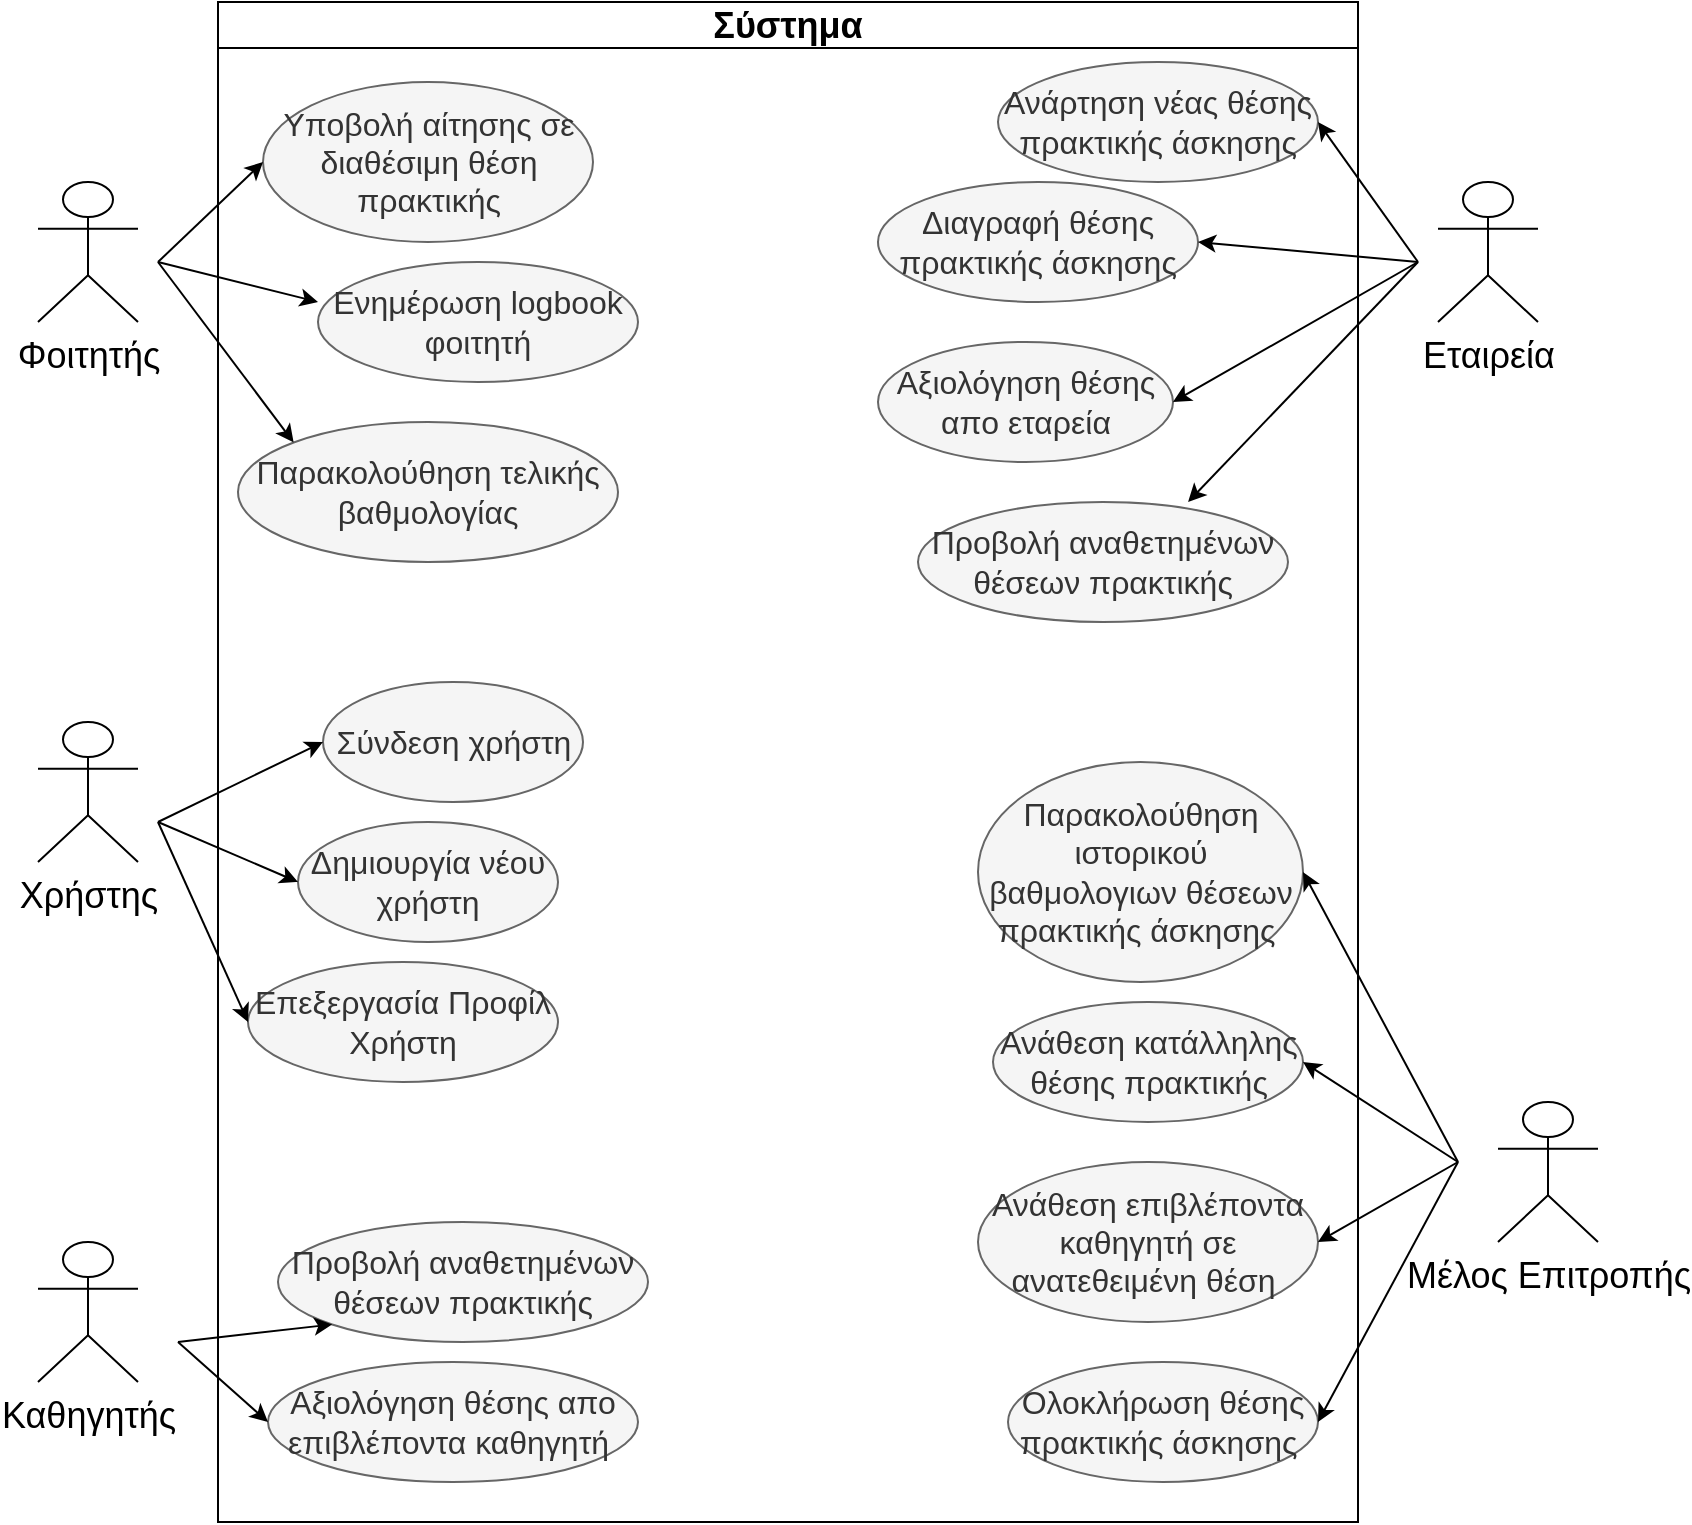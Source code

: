 <mxfile version="26.1.3">
  <diagram name="Page-1" id="0wvcPQkNIMEkNJ8vTqTe">
    <mxGraphModel dx="1221" dy="759" grid="1" gridSize="10" guides="1" tooltips="1" connect="1" arrows="1" fold="1" page="1" pageScale="1" pageWidth="850" pageHeight="1100" math="0" shadow="0">
      <root>
        <mxCell id="0" />
        <mxCell id="1" parent="0" />
        <mxCell id="-mQsC3mf4J3q_37DcI63-1" value="&lt;font style=&quot;font-size: 18px;&quot;&gt;Φοιτητής&lt;/font&gt;" style="shape=umlActor;verticalLabelPosition=bottom;verticalAlign=top;html=1;outlineConnect=0;" parent="1" vertex="1">
          <mxGeometry x="20" y="160" width="50" height="70" as="geometry" />
        </mxCell>
        <mxCell id="-mQsC3mf4J3q_37DcI63-2" value="&lt;font style=&quot;font-size: 18px;&quot;&gt;Καθηγητής&lt;/font&gt;" style="shape=umlActor;verticalLabelPosition=bottom;verticalAlign=top;html=1;outlineConnect=0;" parent="1" vertex="1">
          <mxGeometry x="20" y="690" width="50" height="70" as="geometry" />
        </mxCell>
        <mxCell id="-mQsC3mf4J3q_37DcI63-3" value="&lt;font style=&quot;font-size: 18px;&quot;&gt;Εταιρεία&lt;/font&gt;" style="shape=umlActor;verticalLabelPosition=bottom;verticalAlign=top;html=1;outlineConnect=0;" parent="1" vertex="1">
          <mxGeometry x="720" y="160" width="50" height="70" as="geometry" />
        </mxCell>
        <mxCell id="-mQsC3mf4J3q_37DcI63-4" value="&lt;font style=&quot;font-size: 18px;&quot;&gt;Μέλος Επιτροπής&lt;/font&gt;" style="shape=umlActor;verticalLabelPosition=bottom;verticalAlign=top;html=1;outlineConnect=0;" parent="1" vertex="1">
          <mxGeometry x="750" y="620" width="50" height="70" as="geometry" />
        </mxCell>
        <mxCell id="-mQsC3mf4J3q_37DcI63-5" value="&lt;font style=&quot;font-size: 18px;&quot;&gt;Σύστημα&lt;/font&gt;" style="swimlane;whiteSpace=wrap;html=1;" parent="1" vertex="1">
          <mxGeometry x="110" y="70" width="570" height="760" as="geometry">
            <mxRectangle x="140" y="70" width="80" height="30" as="alternateBounds" />
          </mxGeometry>
        </mxCell>
        <mxCell id="-mQsC3mf4J3q_37DcI63-7" value="&lt;font style=&quot;font-size: 16px;&quot;&gt;Σύνδεση χρήστη&lt;/font&gt;" style="ellipse;whiteSpace=wrap;html=1;fillColor=#f5f5f5;fontColor=#333333;strokeColor=#666666;" parent="-mQsC3mf4J3q_37DcI63-5" vertex="1">
          <mxGeometry x="52.5" y="340" width="130" height="60" as="geometry" />
        </mxCell>
        <mxCell id="-mQsC3mf4J3q_37DcI63-8" value="&lt;font style=&quot;font-size: 16px;&quot;&gt;Δημιουργία νέου χρήστη&lt;/font&gt;" style="ellipse;whiteSpace=wrap;html=1;fillColor=#f5f5f5;fontColor=#333333;strokeColor=#666666;" parent="-mQsC3mf4J3q_37DcI63-5" vertex="1">
          <mxGeometry x="40" y="410" width="130" height="60" as="geometry" />
        </mxCell>
        <mxCell id="-mQsC3mf4J3q_37DcI63-9" value="&lt;span style=&quot;font-size:12.0pt;line-height:&lt;br/&gt;115%;font-family:&amp;quot;Calibri&amp;quot;,sans-serif;mso-fareast-font-family:Aptos;mso-fareast-theme-font:&lt;br/&gt;minor-latin;mso-ansi-language:EL;mso-fareast-language:EN-US;mso-bidi-language:&lt;br/&gt;AR-SA&quot; lang=&quot;EL&quot;&gt;Υποβολή αίτησης σε διαθέσιμη θέση πρακτικής&lt;/span&gt;" style="ellipse;whiteSpace=wrap;html=1;fillColor=#f5f5f5;strokeColor=#666666;fontColor=#333333;" parent="-mQsC3mf4J3q_37DcI63-5" vertex="1">
          <mxGeometry x="22.5" y="40" width="165" height="80" as="geometry" />
        </mxCell>
        <mxCell id="-mQsC3mf4J3q_37DcI63-10" value="&lt;font style=&quot;font-size: 16px;&quot;&gt;&lt;span style=&quot;font-family: Calibri, sans-serif;&quot; lang=&quot;EL&quot;&gt;Ενημέρωση &lt;/span&gt;&lt;span style=&quot;line-height: 115%;&quot;&gt;logbook&lt;/span&gt;&lt;span style=&quot;line-height: 115%;&quot;&gt; &lt;span style=&quot;&quot; lang=&quot;EL&quot;&gt;φοιτητή&lt;/span&gt;&lt;/span&gt;&lt;/font&gt;" style="ellipse;whiteSpace=wrap;html=1;fillColor=#f5f5f5;strokeColor=#666666;fontColor=#333333;" parent="-mQsC3mf4J3q_37DcI63-5" vertex="1">
          <mxGeometry x="50" y="130" width="160" height="60" as="geometry" />
        </mxCell>
        <mxCell id="-mQsC3mf4J3q_37DcI63-16" value="" style="endArrow=classic;html=1;rounded=0;entryX=0;entryY=0.333;entryDx=0;entryDy=0;entryPerimeter=0;" parent="-mQsC3mf4J3q_37DcI63-5" target="-mQsC3mf4J3q_37DcI63-10" edge="1">
          <mxGeometry width="50" height="50" relative="1" as="geometry">
            <mxPoint x="-30" y="130" as="sourcePoint" />
            <mxPoint x="25" y="250" as="targetPoint" />
          </mxGeometry>
        </mxCell>
        <mxCell id="-mQsC3mf4J3q_37DcI63-18" value="&lt;span style=&quot;font-size:12.0pt;line-height:&lt;br/&gt;115%;font-family:&amp;quot;Calibri&amp;quot;,sans-serif;mso-fareast-font-family:Aptos;mso-fareast-theme-font:&lt;br/&gt;minor-latin;mso-ansi-language:EL;mso-fareast-language:EN-US;mso-bidi-language:&lt;br/&gt;AR-SA&quot; lang=&quot;EL&quot;&gt;Ανάρτηση νέας θέσης πρακτικής άσκησης&lt;/span&gt;" style="ellipse;whiteSpace=wrap;html=1;fillColor=#f5f5f5;strokeColor=#666666;fontColor=#333333;" parent="-mQsC3mf4J3q_37DcI63-5" vertex="1">
          <mxGeometry x="390" y="30" width="160" height="60" as="geometry" />
        </mxCell>
        <mxCell id="-mQsC3mf4J3q_37DcI63-23" value="&lt;span style=&quot;font-size:12.0pt;line-height:&lt;br/&gt;115%;font-family:&amp;quot;Calibri&amp;quot;,sans-serif;mso-fareast-font-family:Aptos;mso-fareast-theme-font:&lt;br/&gt;minor-latin;mso-ansi-language:EL;mso-fareast-language:EN-US;mso-bidi-language:&lt;br/&gt;AR-SA&quot; lang=&quot;EL&quot;&gt;Διαγραφή θέσης πρακτικής άσκησης&lt;/span&gt;" style="ellipse;whiteSpace=wrap;html=1;fillColor=#f5f5f5;strokeColor=#666666;fontColor=#333333;" parent="-mQsC3mf4J3q_37DcI63-5" vertex="1">
          <mxGeometry x="330" y="90" width="160" height="60" as="geometry" />
        </mxCell>
        <mxCell id="-mQsC3mf4J3q_37DcI63-25" value="&lt;span style=&quot;font-size:12.0pt;line-height:&lt;br/&gt;115%;font-family:&amp;quot;Calibri&amp;quot;,sans-serif;mso-fareast-font-family:Aptos;mso-fareast-theme-font:&lt;br/&gt;minor-latin;mso-ansi-language:EL;mso-fareast-language:EN-US;mso-bidi-language:&lt;br/&gt;AR-SA&quot; lang=&quot;EL&quot;&gt;Αξιολόγηση θέσης απο επιβλέποντα καθηγητή&amp;nbsp;&lt;/span&gt;" style="ellipse;whiteSpace=wrap;html=1;fillColor=#f5f5f5;strokeColor=#666666;fontColor=#333333;" parent="-mQsC3mf4J3q_37DcI63-5" vertex="1">
          <mxGeometry x="25" y="680" width="185" height="60" as="geometry" />
        </mxCell>
        <mxCell id="-mQsC3mf4J3q_37DcI63-29" value="&lt;span style=&quot;font-size:12.0pt;line-height:&lt;br/&gt;115%;font-family:&amp;quot;Calibri&amp;quot;,sans-serif;mso-fareast-font-family:Aptos;mso-fareast-theme-font:&lt;br/&gt;minor-latin;mso-ansi-language:EL;mso-fareast-language:EN-US;mso-bidi-language:&lt;br/&gt;AR-SA&quot; lang=&quot;EL&quot;&gt;Επεξεργασία Προφίλ Χρήστη&lt;/span&gt;" style="ellipse;whiteSpace=wrap;html=1;fillColor=#f5f5f5;strokeColor=#666666;fontColor=#333333;" parent="-mQsC3mf4J3q_37DcI63-5" vertex="1">
          <mxGeometry x="15" y="480" width="155" height="60" as="geometry" />
        </mxCell>
        <mxCell id="-mQsC3mf4J3q_37DcI63-47" value="&lt;span style=&quot;font-size:12.0pt;line-height:&lt;br/&gt;115%;font-family:&amp;quot;Calibri&amp;quot;,sans-serif;mso-fareast-font-family:Aptos;mso-fareast-theme-font:&lt;br/&gt;minor-latin;mso-ansi-language:EL;mso-fareast-language:EN-US;mso-bidi-language:&lt;br/&gt;AR-SA&quot; lang=&quot;EL&quot;&gt;Ανάθεση κατάλληλης θέσης πρακτικής&lt;/span&gt;" style="ellipse;whiteSpace=wrap;html=1;fillColor=#f5f5f5;strokeColor=#666666;fontColor=#333333;" parent="-mQsC3mf4J3q_37DcI63-5" vertex="1">
          <mxGeometry x="387.5" y="500" width="155" height="60" as="geometry" />
        </mxCell>
        <mxCell id="-mQsC3mf4J3q_37DcI63-48" value="&lt;span style=&quot;font-size:12.0pt;line-height:&lt;br/&gt;115%;font-family:&amp;quot;Calibri&amp;quot;,sans-serif;mso-fareast-font-family:Aptos;mso-fareast-theme-font:&lt;br/&gt;minor-latin;mso-ansi-language:EL;mso-fareast-language:EN-US;mso-bidi-language:&lt;br/&gt;AR-SA&quot; lang=&quot;EL&quot;&gt;Ανάθεση επιβλέποντα καθηγητή σε ανατεθειμένη θέση&amp;nbsp;&lt;/span&gt;" style="ellipse;whiteSpace=wrap;html=1;fillColor=#f5f5f5;strokeColor=#666666;fontColor=#333333;" parent="-mQsC3mf4J3q_37DcI63-5" vertex="1">
          <mxGeometry x="380" y="580" width="170" height="80" as="geometry" />
        </mxCell>
        <mxCell id="-mQsC3mf4J3q_37DcI63-51" value="&lt;span style=&quot;font-size:12.0pt;line-height:&lt;br/&gt;115%;font-family:&amp;quot;Calibri&amp;quot;,sans-serif;mso-fareast-font-family:Aptos;mso-fareast-theme-font:&lt;br/&gt;minor-latin;mso-ansi-language:EL;mso-fareast-language:EN-US;mso-bidi-language:&lt;br/&gt;AR-SA&quot; lang=&quot;EL&quot;&gt;Ολοκλήρωση θέσης πρακτικής άσκησης&amp;nbsp;&lt;/span&gt;" style="ellipse;whiteSpace=wrap;html=1;fillColor=#f5f5f5;strokeColor=#666666;fontColor=#333333;" parent="-mQsC3mf4J3q_37DcI63-5" vertex="1">
          <mxGeometry x="395" y="680" width="155" height="60" as="geometry" />
        </mxCell>
        <mxCell id="-mQsC3mf4J3q_37DcI63-57" value="&lt;font style=&quot;font-size: 16px;&quot; face=&quot;Calibri, sans-serif&quot;&gt;Παρακολούθηση τελικής βαθμολογίας&lt;/font&gt;" style="ellipse;whiteSpace=wrap;html=1;fillColor=#f5f5f5;strokeColor=#666666;fontColor=#333333;" parent="-mQsC3mf4J3q_37DcI63-5" vertex="1">
          <mxGeometry x="10" y="210" width="190" height="70" as="geometry" />
        </mxCell>
        <mxCell id="-mQsC3mf4J3q_37DcI63-59" value="&lt;span style=&quot;font-size:12.0pt;line-height:&lt;br/&gt;115%;font-family:&amp;quot;Calibri&amp;quot;,sans-serif;mso-fareast-font-family:Aptos;mso-fareast-theme-font:&lt;br/&gt;minor-latin;mso-ansi-language:EL;mso-fareast-language:EN-US;mso-bidi-language:&lt;br/&gt;AR-SA&quot; lang=&quot;EL&quot;&gt;Αξιολόγηση θέσης απο εταρεία&lt;/span&gt;" style="ellipse;whiteSpace=wrap;html=1;fillColor=#f5f5f5;strokeColor=#666666;fontColor=#333333;" parent="-mQsC3mf4J3q_37DcI63-5" vertex="1">
          <mxGeometry x="330" y="170" width="147.5" height="60" as="geometry" />
        </mxCell>
        <mxCell id="-mQsC3mf4J3q_37DcI63-61" value="&lt;span style=&quot;font-size:12.0pt;line-height:&lt;br/&gt;115%;font-family:&amp;quot;Calibri&amp;quot;,sans-serif;mso-fareast-font-family:Aptos;mso-fareast-theme-font:&lt;br/&gt;minor-latin;mso-ansi-language:EL;mso-fareast-language:EN-US;mso-bidi-language:&lt;br/&gt;AR-SA&quot; lang=&quot;EL&quot;&gt;Παρακολούθηση ιστορικού βαθμολογιων θέσεων πρακτικής άσκησης&amp;nbsp;&lt;/span&gt;" style="ellipse;whiteSpace=wrap;html=1;fillColor=#f5f5f5;strokeColor=#666666;fontColor=#333333;" parent="-mQsC3mf4J3q_37DcI63-5" vertex="1">
          <mxGeometry x="380" y="380" width="162.5" height="110" as="geometry" />
        </mxCell>
        <mxCell id="Ax1lASM6N_EkLYU4cLcj-1" value="&lt;span style=&quot;font-size:12.0pt;line-height:&lt;br/&gt;115%;font-family:&amp;quot;Calibri&amp;quot;,sans-serif;mso-fareast-font-family:Aptos;mso-fareast-theme-font:&lt;br/&gt;minor-latin;mso-ansi-language:EL;mso-fareast-language:EN-US;mso-bidi-language:&lt;br/&gt;AR-SA&quot; lang=&quot;EL&quot;&gt;Προβολή αναθετημένων θέσεων πρακτικής&lt;/span&gt;" style="ellipse;whiteSpace=wrap;html=1;fillColor=#f5f5f5;strokeColor=#666666;fontColor=#333333;" vertex="1" parent="-mQsC3mf4J3q_37DcI63-5">
          <mxGeometry x="30" y="610" width="185" height="60" as="geometry" />
        </mxCell>
        <mxCell id="Ax1lASM6N_EkLYU4cLcj-3" value="&lt;span style=&quot;font-size:12.0pt;line-height:&lt;br/&gt;115%;font-family:&amp;quot;Calibri&amp;quot;,sans-serif;mso-fareast-font-family:Aptos;mso-fareast-theme-font:&lt;br/&gt;minor-latin;mso-ansi-language:EL;mso-fareast-language:EN-US;mso-bidi-language:&lt;br/&gt;AR-SA&quot; lang=&quot;EL&quot;&gt;Προβολή αναθετημένων θέσεων πρακτικής&lt;/span&gt;" style="ellipse;whiteSpace=wrap;html=1;fillColor=#f5f5f5;strokeColor=#666666;fontColor=#333333;" vertex="1" parent="-mQsC3mf4J3q_37DcI63-5">
          <mxGeometry x="350" y="250" width="185" height="60" as="geometry" />
        </mxCell>
        <mxCell id="-mQsC3mf4J3q_37DcI63-15" value="" style="endArrow=classic;html=1;rounded=0;entryX=0;entryY=0.5;entryDx=0;entryDy=0;" parent="1" target="-mQsC3mf4J3q_37DcI63-9" edge="1">
          <mxGeometry width="50" height="50" relative="1" as="geometry">
            <mxPoint x="80" y="200" as="sourcePoint" />
            <mxPoint x="180" y="230" as="targetPoint" />
          </mxGeometry>
        </mxCell>
        <mxCell id="-mQsC3mf4J3q_37DcI63-19" value="" style="endArrow=classic;html=1;rounded=0;entryX=1;entryY=0.5;entryDx=0;entryDy=0;" parent="1" target="-mQsC3mf4J3q_37DcI63-18" edge="1">
          <mxGeometry width="50" height="50" relative="1" as="geometry">
            <mxPoint x="710" y="200" as="sourcePoint" />
            <mxPoint x="590" y="420" as="targetPoint" />
          </mxGeometry>
        </mxCell>
        <mxCell id="-mQsC3mf4J3q_37DcI63-24" value="" style="endArrow=classic;html=1;rounded=0;entryX=1;entryY=0.5;entryDx=0;entryDy=0;" parent="1" target="-mQsC3mf4J3q_37DcI63-23" edge="1">
          <mxGeometry width="50" height="50" relative="1" as="geometry">
            <mxPoint x="710" y="200" as="sourcePoint" />
            <mxPoint x="680" y="150" as="targetPoint" />
          </mxGeometry>
        </mxCell>
        <mxCell id="-mQsC3mf4J3q_37DcI63-26" value="" style="endArrow=classic;html=1;rounded=0;entryX=0;entryY=0.5;entryDx=0;entryDy=0;" parent="1" target="-mQsC3mf4J3q_37DcI63-25" edge="1">
          <mxGeometry width="50" height="50" relative="1" as="geometry">
            <mxPoint x="90" y="740" as="sourcePoint" />
            <mxPoint x="170" y="230" as="targetPoint" />
          </mxGeometry>
        </mxCell>
        <mxCell id="-mQsC3mf4J3q_37DcI63-30" value="" style="endArrow=classic;html=1;rounded=0;entryX=0;entryY=0.5;entryDx=0;entryDy=0;" parent="1" target="-mQsC3mf4J3q_37DcI63-29" edge="1">
          <mxGeometry width="50" height="50" relative="1" as="geometry">
            <mxPoint x="80" y="480" as="sourcePoint" />
            <mxPoint x="155" y="680" as="targetPoint" />
          </mxGeometry>
        </mxCell>
        <mxCell id="-mQsC3mf4J3q_37DcI63-49" value="" style="endArrow=classic;html=1;rounded=0;entryX=1;entryY=0.5;entryDx=0;entryDy=0;" parent="1" target="-mQsC3mf4J3q_37DcI63-47" edge="1">
          <mxGeometry width="50" height="50" relative="1" as="geometry">
            <mxPoint x="730" y="650" as="sourcePoint" />
            <mxPoint x="155" y="680" as="targetPoint" />
          </mxGeometry>
        </mxCell>
        <mxCell id="-mQsC3mf4J3q_37DcI63-50" value="" style="endArrow=classic;html=1;rounded=0;entryX=1;entryY=0.5;entryDx=0;entryDy=0;" parent="1" target="-mQsC3mf4J3q_37DcI63-48" edge="1">
          <mxGeometry width="50" height="50" relative="1" as="geometry">
            <mxPoint x="730" y="650" as="sourcePoint" />
            <mxPoint x="165" y="690" as="targetPoint" />
          </mxGeometry>
        </mxCell>
        <mxCell id="-mQsC3mf4J3q_37DcI63-52" value="" style="endArrow=classic;html=1;rounded=0;entryX=1;entryY=0.5;entryDx=0;entryDy=0;" parent="1" target="-mQsC3mf4J3q_37DcI63-51" edge="1">
          <mxGeometry width="50" height="50" relative="1" as="geometry">
            <mxPoint x="730" y="650" as="sourcePoint" />
            <mxPoint x="670" y="720" as="targetPoint" />
          </mxGeometry>
        </mxCell>
        <mxCell id="-mQsC3mf4J3q_37DcI63-53" value="" style="endArrow=classic;html=1;rounded=0;entryX=1;entryY=0.5;entryDx=0;entryDy=0;" parent="1" target="-mQsC3mf4J3q_37DcI63-59" edge="1">
          <mxGeometry width="50" height="50" relative="1" as="geometry">
            <mxPoint x="710" y="200" as="sourcePoint" />
            <mxPoint x="600" y="230" as="targetPoint" />
          </mxGeometry>
        </mxCell>
        <mxCell id="-mQsC3mf4J3q_37DcI63-54" value="" style="endArrow=classic;html=1;rounded=0;entryX=0;entryY=0.5;entryDx=0;entryDy=0;" parent="1" target="-mQsC3mf4J3q_37DcI63-8" edge="1">
          <mxGeometry width="50" height="50" relative="1" as="geometry">
            <mxPoint x="80" y="480" as="sourcePoint" />
            <mxPoint x="155" y="680" as="targetPoint" />
          </mxGeometry>
        </mxCell>
        <mxCell id="-mQsC3mf4J3q_37DcI63-55" value="" style="endArrow=classic;html=1;rounded=0;entryX=0;entryY=0.5;entryDx=0;entryDy=0;" parent="1" target="-mQsC3mf4J3q_37DcI63-7" edge="1">
          <mxGeometry width="50" height="50" relative="1" as="geometry">
            <mxPoint x="80" y="480" as="sourcePoint" />
            <mxPoint x="340" y="510" as="targetPoint" />
          </mxGeometry>
        </mxCell>
        <mxCell id="-mQsC3mf4J3q_37DcI63-56" value="&lt;font style=&quot;font-size: 18px;&quot;&gt;Χρήστης&lt;/font&gt;" style="shape=umlActor;verticalLabelPosition=bottom;verticalAlign=top;html=1;outlineConnect=0;" parent="1" vertex="1">
          <mxGeometry x="20" y="430" width="50" height="70" as="geometry" />
        </mxCell>
        <mxCell id="-mQsC3mf4J3q_37DcI63-58" value="" style="endArrow=classic;html=1;rounded=0;entryX=0;entryY=0;entryDx=0;entryDy=0;" parent="1" target="-mQsC3mf4J3q_37DcI63-57" edge="1">
          <mxGeometry width="50" height="50" relative="1" as="geometry">
            <mxPoint x="80" y="200" as="sourcePoint" />
            <mxPoint x="240" y="290" as="targetPoint" />
          </mxGeometry>
        </mxCell>
        <mxCell id="-mQsC3mf4J3q_37DcI63-62" value="" style="endArrow=classic;html=1;rounded=0;entryX=1;entryY=0.5;entryDx=0;entryDy=0;" parent="1" target="-mQsC3mf4J3q_37DcI63-61" edge="1">
          <mxGeometry width="50" height="50" relative="1" as="geometry">
            <mxPoint x="730" y="650" as="sourcePoint" />
            <mxPoint x="663" y="610" as="targetPoint" />
          </mxGeometry>
        </mxCell>
        <mxCell id="Ax1lASM6N_EkLYU4cLcj-2" value="" style="endArrow=classic;html=1;rounded=0;entryX=0;entryY=1;entryDx=0;entryDy=0;" edge="1" parent="1" target="Ax1lASM6N_EkLYU4cLcj-1">
          <mxGeometry width="50" height="50" relative="1" as="geometry">
            <mxPoint x="90" y="740" as="sourcePoint" />
            <mxPoint x="155" y="680" as="targetPoint" />
          </mxGeometry>
        </mxCell>
        <mxCell id="Ax1lASM6N_EkLYU4cLcj-4" value="" style="endArrow=classic;html=1;rounded=0;entryX=0.73;entryY=0;entryDx=0;entryDy=0;entryPerimeter=0;" edge="1" parent="1" target="Ax1lASM6N_EkLYU4cLcj-3">
          <mxGeometry width="50" height="50" relative="1" as="geometry">
            <mxPoint x="710" y="200" as="sourcePoint" />
            <mxPoint x="600" y="340" as="targetPoint" />
          </mxGeometry>
        </mxCell>
      </root>
    </mxGraphModel>
  </diagram>
</mxfile>
